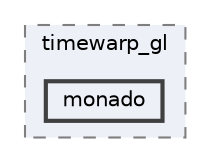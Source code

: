digraph "/home/friedel/devel/ILLIXR/plugins/timewarp_gl/monado"
{
 // LATEX_PDF_SIZE
  bgcolor="transparent";
  edge [fontname=Helvetica,fontsize=10,labelfontname=Helvetica,labelfontsize=10];
  node [fontname=Helvetica,fontsize=10,shape=box,height=0.2,width=0.4];
  compound=true
  subgraph clusterdir_e320451700ad2582419ef6ff302a5fd4 {
    graph [ bgcolor="#edf0f7", pencolor="grey50", label="timewarp_gl", fontname=Helvetica,fontsize=10 style="filled,dashed", URL="dir_e320451700ad2582419ef6ff302a5fd4.html",tooltip=""]
  dir_b7252df04d22460d0f82530d539e0e9b [label="monado", fillcolor="#edf0f7", color="grey25", style="filled,bold", URL="dir_b7252df04d22460d0f82530d539e0e9b.html",tooltip=""];
  }
}
